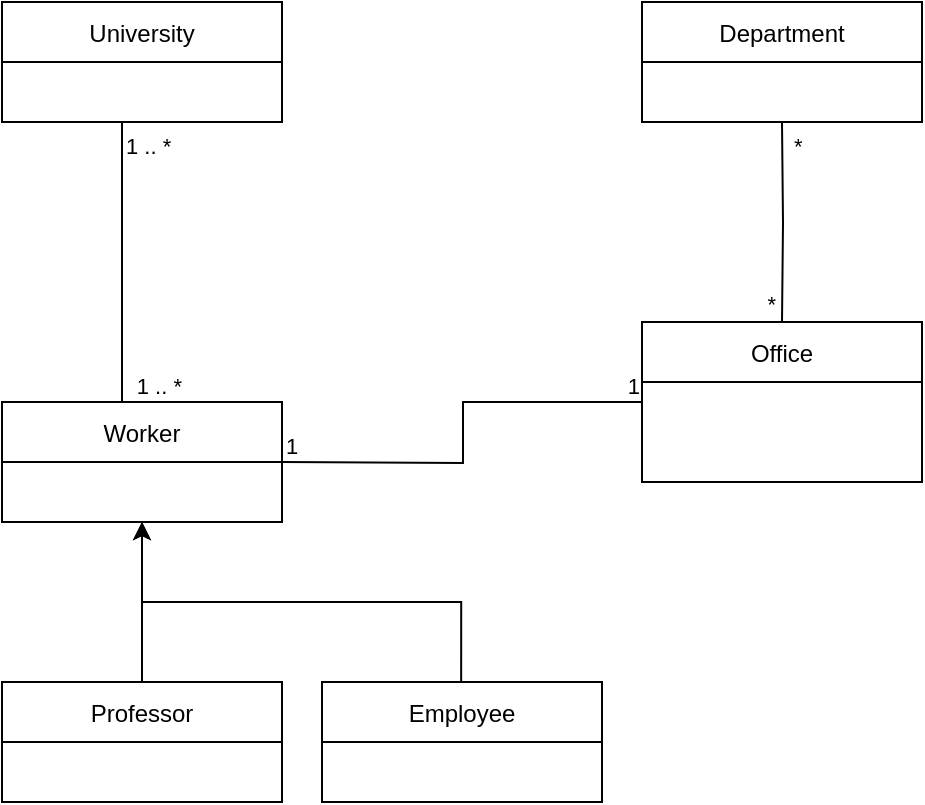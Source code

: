 <mxfile version="15.4.0" type="device"><diagram id="C5RBs43oDa-KdzZeNtuy" name="Page-1"><mxGraphModel dx="853" dy="493" grid="1" gridSize="10" guides="1" tooltips="1" connect="1" arrows="1" fold="1" page="1" pageScale="1" pageWidth="827" pageHeight="1169" math="0" shadow="0"><root><mxCell id="WIyWlLk6GJQsqaUBKTNV-0"/><mxCell id="WIyWlLk6GJQsqaUBKTNV-1" parent="WIyWlLk6GJQsqaUBKTNV-0"/><mxCell id="6JZO2sz95drOaoy93Gvl-11" value="University" style="swimlane;fontStyle=0;childLayout=stackLayout;horizontal=1;startSize=30;horizontalStack=0;resizeParent=1;resizeParentMax=0;resizeLast=0;collapsible=1;marginBottom=0;" vertex="1" parent="WIyWlLk6GJQsqaUBKTNV-1"><mxGeometry x="40" y="40" width="140" height="60" as="geometry"/></mxCell><mxCell id="6JZO2sz95drOaoy93Gvl-15" value="Department" style="swimlane;fontStyle=0;childLayout=stackLayout;horizontal=1;startSize=30;horizontalStack=0;resizeParent=1;resizeParentMax=0;resizeLast=0;collapsible=1;marginBottom=0;" vertex="1" parent="WIyWlLk6GJQsqaUBKTNV-1"><mxGeometry x="360" y="40" width="140" height="60" as="geometry"/></mxCell><mxCell id="6JZO2sz95drOaoy93Gvl-16" value="Office" style="swimlane;fontStyle=0;childLayout=stackLayout;horizontal=1;startSize=30;horizontalStack=0;resizeParent=1;resizeParentMax=0;resizeLast=0;collapsible=1;marginBottom=0;" vertex="1" parent="WIyWlLk6GJQsqaUBKTNV-1"><mxGeometry x="360" y="200" width="140" height="80" as="geometry"/></mxCell><mxCell id="6JZO2sz95drOaoy93Gvl-33" value="Worker" style="swimlane;fontStyle=0;childLayout=stackLayout;horizontal=1;startSize=30;horizontalStack=0;resizeParent=1;resizeParentMax=0;resizeLast=0;collapsible=1;marginBottom=0;" vertex="1" parent="WIyWlLk6GJQsqaUBKTNV-1"><mxGeometry x="40" y="240" width="140" height="60" as="geometry"/></mxCell><mxCell id="6JZO2sz95drOaoy93Gvl-37" style="edgeStyle=orthogonalEdgeStyle;rounded=0;orthogonalLoop=1;jettySize=auto;html=1;entryX=0.5;entryY=1;entryDx=0;entryDy=0;" edge="1" parent="WIyWlLk6GJQsqaUBKTNV-1" source="6JZO2sz95drOaoy93Gvl-35" target="6JZO2sz95drOaoy93Gvl-33"><mxGeometry relative="1" as="geometry"/></mxCell><mxCell id="6JZO2sz95drOaoy93Gvl-35" value="Professor" style="swimlane;fontStyle=0;childLayout=stackLayout;horizontal=1;startSize=30;horizontalStack=0;resizeParent=1;resizeParentMax=0;resizeLast=0;collapsible=1;marginBottom=0;" vertex="1" parent="WIyWlLk6GJQsqaUBKTNV-1"><mxGeometry x="40" y="380" width="140" height="60" as="geometry"/></mxCell><mxCell id="6JZO2sz95drOaoy93Gvl-36" value="Employee" style="swimlane;fontStyle=0;childLayout=stackLayout;horizontal=1;startSize=30;horizontalStack=0;resizeParent=1;resizeParentMax=0;resizeLast=0;collapsible=1;marginBottom=0;" vertex="1" parent="WIyWlLk6GJQsqaUBKTNV-1"><mxGeometry x="200" y="380" width="140" height="60" as="geometry"/></mxCell><mxCell id="6JZO2sz95drOaoy93Gvl-45" style="edgeStyle=orthogonalEdgeStyle;rounded=0;orthogonalLoop=1;jettySize=auto;html=1;" edge="1" parent="WIyWlLk6GJQsqaUBKTNV-1"><mxGeometry relative="1" as="geometry"><mxPoint x="269.58" y="380" as="sourcePoint"/><mxPoint x="110" y="300" as="targetPoint"/><Array as="points"><mxPoint x="270" y="340"/><mxPoint x="110" y="340"/><mxPoint x="110" y="300"/></Array></mxGeometry></mxCell><mxCell id="6JZO2sz95drOaoy93Gvl-47" value="" style="endArrow=none;html=1;edgeStyle=orthogonalEdgeStyle;rounded=0;entryX=0;entryY=0.5;entryDx=0;entryDy=0;" edge="1" parent="WIyWlLk6GJQsqaUBKTNV-1" target="6JZO2sz95drOaoy93Gvl-16"><mxGeometry relative="1" as="geometry"><mxPoint x="180" y="270" as="sourcePoint"/><mxPoint x="340" y="270" as="targetPoint"/></mxGeometry></mxCell><mxCell id="6JZO2sz95drOaoy93Gvl-48" value="1" style="edgeLabel;resizable=0;html=1;align=left;verticalAlign=bottom;" connectable="0" vertex="1" parent="6JZO2sz95drOaoy93Gvl-47"><mxGeometry x="-1" relative="1" as="geometry"/></mxCell><mxCell id="6JZO2sz95drOaoy93Gvl-49" value="1" style="edgeLabel;resizable=0;html=1;align=right;verticalAlign=bottom;" connectable="0" vertex="1" parent="6JZO2sz95drOaoy93Gvl-47"><mxGeometry x="1" relative="1" as="geometry"/></mxCell><mxCell id="6JZO2sz95drOaoy93Gvl-53" value="" style="endArrow=none;html=1;edgeStyle=orthogonalEdgeStyle;rounded=0;entryX=0.5;entryY=0;entryDx=0;entryDy=0;" edge="1" parent="WIyWlLk6GJQsqaUBKTNV-1" target="6JZO2sz95drOaoy93Gvl-33"><mxGeometry relative="1" as="geometry"><mxPoint x="100" y="100" as="sourcePoint"/><mxPoint x="260" y="100" as="targetPoint"/><Array as="points"><mxPoint x="100" y="240"/></Array></mxGeometry></mxCell><mxCell id="6JZO2sz95drOaoy93Gvl-54" value="1 .. *" style="edgeLabel;resizable=0;html=1;align=left;verticalAlign=bottom;" connectable="0" vertex="1" parent="6JZO2sz95drOaoy93Gvl-53"><mxGeometry x="-1" relative="1" as="geometry"><mxPoint y="20" as="offset"/></mxGeometry></mxCell><mxCell id="6JZO2sz95drOaoy93Gvl-55" value="1 .. *" style="edgeLabel;resizable=0;html=1;align=right;verticalAlign=bottom;" connectable="0" vertex="1" parent="6JZO2sz95drOaoy93Gvl-53"><mxGeometry x="1" relative="1" as="geometry"><mxPoint x="20" as="offset"/></mxGeometry></mxCell><mxCell id="6JZO2sz95drOaoy93Gvl-56" value="" style="endArrow=none;html=1;edgeStyle=orthogonalEdgeStyle;rounded=0;entryX=0.5;entryY=0;entryDx=0;entryDy=0;" edge="1" parent="WIyWlLk6GJQsqaUBKTNV-1" target="6JZO2sz95drOaoy93Gvl-16"><mxGeometry relative="1" as="geometry"><mxPoint x="430" y="100" as="sourcePoint"/><mxPoint x="590" y="100" as="targetPoint"/></mxGeometry></mxCell><mxCell id="6JZO2sz95drOaoy93Gvl-57" value="*" style="edgeLabel;resizable=0;html=1;align=left;verticalAlign=bottom;" connectable="0" vertex="1" parent="6JZO2sz95drOaoy93Gvl-56"><mxGeometry x="-1" relative="1" as="geometry"><mxPoint x="4" y="20" as="offset"/></mxGeometry></mxCell><mxCell id="6JZO2sz95drOaoy93Gvl-58" value="*" style="edgeLabel;resizable=0;html=1;align=right;verticalAlign=bottom;" connectable="0" vertex="1" parent="6JZO2sz95drOaoy93Gvl-56"><mxGeometry x="1" relative="1" as="geometry"><mxPoint x="-3" as="offset"/></mxGeometry></mxCell></root></mxGraphModel></diagram></mxfile>